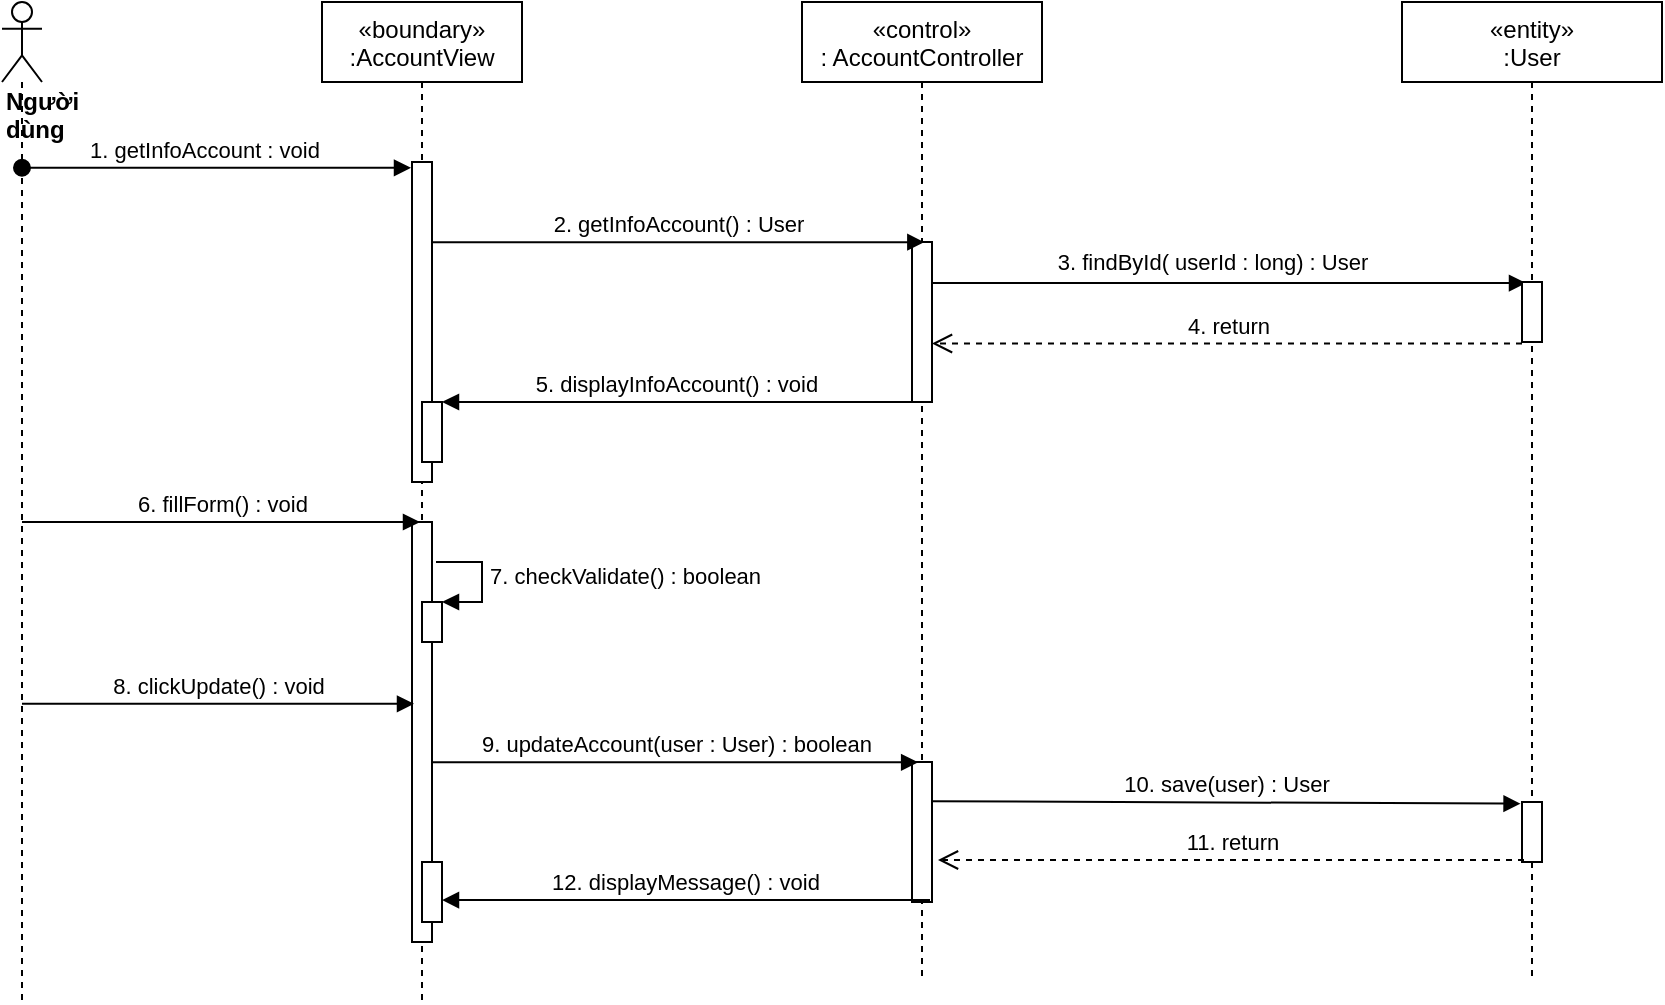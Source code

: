 <mxfile version="14.7.0" type="device"><diagram id="kgpKYQtTHZ0yAKxKKP6v" name="Page-1"><mxGraphModel dx="1108" dy="425" grid="1" gridSize="10" guides="1" tooltips="1" connect="1" arrows="1" fold="1" page="1" pageScale="1" pageWidth="850" pageHeight="1100" math="0" shadow="0"><root><mxCell id="0"/><mxCell id="1" parent="0"/><mxCell id="cm-e9RdBKjdfD5Plnjkp-1" value="«boundary»&#10;:AccountView" style="shape=umlLifeline;perimeter=lifelinePerimeter;container=1;collapsible=0;recursiveResize=0;rounded=0;shadow=0;strokeWidth=1;" parent="1" vertex="1"><mxGeometry x="260" y="80" width="100" height="500" as="geometry"/></mxCell><mxCell id="cm-e9RdBKjdfD5Plnjkp-2" value="" style="points=[];perimeter=orthogonalPerimeter;rounded=0;shadow=0;strokeWidth=1;" parent="cm-e9RdBKjdfD5Plnjkp-1" vertex="1"><mxGeometry x="45" y="80" width="10" height="160" as="geometry"/></mxCell><mxCell id="cm-e9RdBKjdfD5Plnjkp-23" value="" style="html=1;points=[];perimeter=orthogonalPerimeter;" parent="cm-e9RdBKjdfD5Plnjkp-1" vertex="1"><mxGeometry x="45" y="260" width="10" height="210" as="geometry"/></mxCell><mxCell id="cm-e9RdBKjdfD5Plnjkp-3" value="«control»&#10;: AccountController" style="shape=umlLifeline;perimeter=lifelinePerimeter;container=1;collapsible=0;recursiveResize=0;rounded=0;shadow=0;strokeWidth=1;" parent="1" vertex="1"><mxGeometry x="500" y="80" width="120" height="490" as="geometry"/></mxCell><mxCell id="cm-e9RdBKjdfD5Plnjkp-4" value="" style="points=[];perimeter=orthogonalPerimeter;rounded=0;shadow=0;strokeWidth=1;" parent="cm-e9RdBKjdfD5Plnjkp-3" vertex="1"><mxGeometry x="55" y="120" width="10" height="80" as="geometry"/></mxCell><mxCell id="cm-e9RdBKjdfD5Plnjkp-24" value="" style="html=1;points=[];perimeter=orthogonalPerimeter;" parent="cm-e9RdBKjdfD5Plnjkp-3" vertex="1"><mxGeometry x="55" y="380" width="10" height="70" as="geometry"/></mxCell><mxCell id="cm-e9RdBKjdfD5Plnjkp-5" value="&lt;div&gt;&lt;b&gt;Người dùng&lt;/b&gt;&lt;/div&gt;" style="shape=umlLifeline;participant=umlActor;perimeter=lifelinePerimeter;whiteSpace=wrap;html=1;container=1;collapsible=0;recursiveResize=0;verticalAlign=top;spacingTop=36;outlineConnect=0;align=left;" parent="1" vertex="1"><mxGeometry x="100" y="80" width="20" height="500" as="geometry"/></mxCell><mxCell id="cm-e9RdBKjdfD5Plnjkp-6" value="1. getInfoAccount : void" style="verticalAlign=bottom;startArrow=oval;endArrow=block;startSize=8;shadow=0;strokeWidth=1;entryX=-0.05;entryY=0.018;entryDx=0;entryDy=0;entryPerimeter=0;" parent="1" source="cm-e9RdBKjdfD5Plnjkp-5" target="cm-e9RdBKjdfD5Plnjkp-2" edge="1"><mxGeometry x="-0.06" relative="1" as="geometry"><mxPoint x="100" y="170" as="sourcePoint"/><mxPoint as="offset"/></mxGeometry></mxCell><mxCell id="cm-e9RdBKjdfD5Plnjkp-9" value="2. getInfoAccount() : User" style="html=1;verticalAlign=bottom;endArrow=block;entryX=0.617;entryY=0.001;entryDx=0;entryDy=0;entryPerimeter=0;" parent="1" source="cm-e9RdBKjdfD5Plnjkp-2" target="cm-e9RdBKjdfD5Plnjkp-4" edge="1"><mxGeometry width="80" relative="1" as="geometry"><mxPoint x="320" y="248" as="sourcePoint"/><mxPoint x="500" y="210" as="targetPoint"/></mxGeometry></mxCell><mxCell id="cm-e9RdBKjdfD5Plnjkp-10" value="" style="html=1;verticalAlign=bottom;endArrow=block;entryX=0.2;entryY=0.017;entryDx=0;entryDy=0;entryPerimeter=0;" parent="1" source="cm-e9RdBKjdfD5Plnjkp-4" target="uu-KjsvJ5A50scSc1R_8-1" edge="1"><mxGeometry width="80" relative="1" as="geometry"><mxPoint x="609" y="221.68" as="sourcePoint"/><mxPoint x="687" y="220.68" as="targetPoint"/></mxGeometry></mxCell><mxCell id="cm-e9RdBKjdfD5Plnjkp-11" value="3. findById( userId : long) : User" style="edgeLabel;html=1;align=center;verticalAlign=middle;resizable=0;points=[];" parent="cm-e9RdBKjdfD5Plnjkp-10" vertex="1" connectable="0"><mxGeometry x="-0.077" y="4" relative="1" as="geometry"><mxPoint x="3" y="-7" as="offset"/></mxGeometry></mxCell><mxCell id="cm-e9RdBKjdfD5Plnjkp-12" value="4. return" style="html=1;verticalAlign=bottom;endArrow=open;dashed=1;endSize=8;exitX=0;exitY=1.025;exitDx=0;exitDy=0;exitPerimeter=0;" parent="1" source="uu-KjsvJ5A50scSc1R_8-1" target="cm-e9RdBKjdfD5Plnjkp-4" edge="1"><mxGeometry relative="1" as="geometry"><mxPoint x="687" y="260.24" as="sourcePoint"/><mxPoint x="610" y="261.015" as="targetPoint"/></mxGeometry></mxCell><mxCell id="cm-e9RdBKjdfD5Plnjkp-13" value="5. displayInfoAccount() : void" style="verticalAlign=bottom;endArrow=block;shadow=0;strokeWidth=1;" parent="1" source="cm-e9RdBKjdfD5Plnjkp-4" target="cm-e9RdBKjdfD5Plnjkp-14" edge="1"><mxGeometry relative="1" as="geometry"><mxPoint x="550" y="319" as="sourcePoint"/><mxPoint x="340" y="319" as="targetPoint"/></mxGeometry></mxCell><mxCell id="cm-e9RdBKjdfD5Plnjkp-14" value="" style="html=1;points=[];perimeter=orthogonalPerimeter;" parent="1" vertex="1"><mxGeometry x="310" y="280" width="10" height="30" as="geometry"/></mxCell><mxCell id="cm-e9RdBKjdfD5Plnjkp-15" value="«entity»&#10;:User" style="shape=umlLifeline;perimeter=lifelinePerimeter;container=1;collapsible=0;recursiveResize=0;rounded=0;shadow=0;strokeWidth=1;" parent="1" vertex="1"><mxGeometry x="800" y="80" width="130" height="490" as="geometry"/></mxCell><mxCell id="cm-e9RdBKjdfD5Plnjkp-16" value="" style="points=[];perimeter=orthogonalPerimeter;rounded=0;shadow=0;strokeWidth=1;" parent="cm-e9RdBKjdfD5Plnjkp-15" vertex="1"><mxGeometry x="60" y="400" width="10" height="30" as="geometry"/></mxCell><mxCell id="cm-e9RdBKjdfD5Plnjkp-19" value="6. fillForm() : void" style="html=1;verticalAlign=bottom;endArrow=block;entryX=0.4;entryY=0;entryDx=0;entryDy=0;entryPerimeter=0;" parent="1" source="cm-e9RdBKjdfD5Plnjkp-5" target="cm-e9RdBKjdfD5Plnjkp-23" edge="1"><mxGeometry width="80" relative="1" as="geometry"><mxPoint x="550" y="320" as="sourcePoint"/><mxPoint x="280" y="320" as="targetPoint"/></mxGeometry></mxCell><mxCell id="cm-e9RdBKjdfD5Plnjkp-20" value="" style="html=1;points=[];perimeter=orthogonalPerimeter;" parent="1" vertex="1"><mxGeometry x="310" y="380" width="10" height="20" as="geometry"/></mxCell><mxCell id="cm-e9RdBKjdfD5Plnjkp-21" value="7. checkValidate() : boolean" style="edgeStyle=orthogonalEdgeStyle;html=1;align=left;spacingLeft=2;endArrow=block;rounded=0;entryX=1;entryY=0;" parent="1" target="cm-e9RdBKjdfD5Plnjkp-20" edge="1"><mxGeometry relative="1" as="geometry"><mxPoint x="320" y="360" as="sourcePoint"/><Array as="points"><mxPoint x="317" y="360"/><mxPoint x="340" y="360"/><mxPoint x="340" y="380"/></Array></mxGeometry></mxCell><mxCell id="cm-e9RdBKjdfD5Plnjkp-25" value="9. updateAccount(user : User) : boolean" style="html=1;verticalAlign=bottom;endArrow=block;entryX=0.307;entryY=0.002;entryDx=0;entryDy=0;entryPerimeter=0;" parent="1" source="cm-e9RdBKjdfD5Plnjkp-23" target="cm-e9RdBKjdfD5Plnjkp-24" edge="1"><mxGeometry width="80" relative="1" as="geometry"><mxPoint x="317" y="400" as="sourcePoint"/><mxPoint x="420" y="360" as="targetPoint"/></mxGeometry></mxCell><mxCell id="cm-e9RdBKjdfD5Plnjkp-28" value="10. save(user) : User" style="html=1;verticalAlign=bottom;endArrow=block;entryX=-0.072;entryY=0.028;entryDx=0;entryDy=0;entryPerimeter=0;exitX=1;exitY=0.28;exitDx=0;exitDy=0;exitPerimeter=0;" parent="1" target="cm-e9RdBKjdfD5Plnjkp-16" edge="1" source="cm-e9RdBKjdfD5Plnjkp-24"><mxGeometry width="80" relative="1" as="geometry"><mxPoint x="694" y="431" as="sourcePoint"/><mxPoint x="600" y="460" as="targetPoint"/></mxGeometry></mxCell><mxCell id="cm-e9RdBKjdfD5Plnjkp-29" value="11. return" style="html=1;verticalAlign=bottom;endArrow=open;dashed=1;endSize=8;exitX=0.1;exitY=0.967;exitDx=0;exitDy=0;exitPerimeter=0;entryX=1.3;entryY=0.7;entryDx=0;entryDy=0;entryPerimeter=0;" parent="1" target="cm-e9RdBKjdfD5Plnjkp-24" edge="1" source="cm-e9RdBKjdfD5Plnjkp-16"><mxGeometry relative="1" as="geometry"><mxPoint x="750" y="490" as="sourcePoint"/><mxPoint x="580" y="520" as="targetPoint"/></mxGeometry></mxCell><mxCell id="cm-e9RdBKjdfD5Plnjkp-32" value="12. displayMessage() : void" style="verticalAlign=bottom;endArrow=block;shadow=0;strokeWidth=1;exitX=0.9;exitY=0.986;exitDx=0;exitDy=0;exitPerimeter=0;" parent="1" source="cm-e9RdBKjdfD5Plnjkp-24" target="cm-e9RdBKjdfD5Plnjkp-33" edge="1"><mxGeometry relative="1" as="geometry"><mxPoint x="485" y="500" as="sourcePoint"/><mxPoint x="330" y="500" as="targetPoint"/></mxGeometry></mxCell><mxCell id="cm-e9RdBKjdfD5Plnjkp-33" value="" style="html=1;points=[];perimeter=orthogonalPerimeter;" parent="1" vertex="1"><mxGeometry x="310" y="510" width="10" height="30" as="geometry"/></mxCell><mxCell id="uu-KjsvJ5A50scSc1R_8-1" value="" style="html=1;points=[];perimeter=orthogonalPerimeter;" vertex="1" parent="1"><mxGeometry x="860" y="220" width="10" height="30" as="geometry"/></mxCell><mxCell id="uu-KjsvJ5A50scSc1R_8-2" value="8. clickUpdate() : void" style="html=1;verticalAlign=bottom;endArrow=block;entryX=0.1;entryY=0.433;entryDx=0;entryDy=0;entryPerimeter=0;" edge="1" parent="1" source="cm-e9RdBKjdfD5Plnjkp-5" target="cm-e9RdBKjdfD5Plnjkp-23"><mxGeometry width="80" relative="1" as="geometry"><mxPoint x="520" y="420" as="sourcePoint"/><mxPoint x="300" y="420" as="targetPoint"/></mxGeometry></mxCell></root></mxGraphModel></diagram></mxfile>